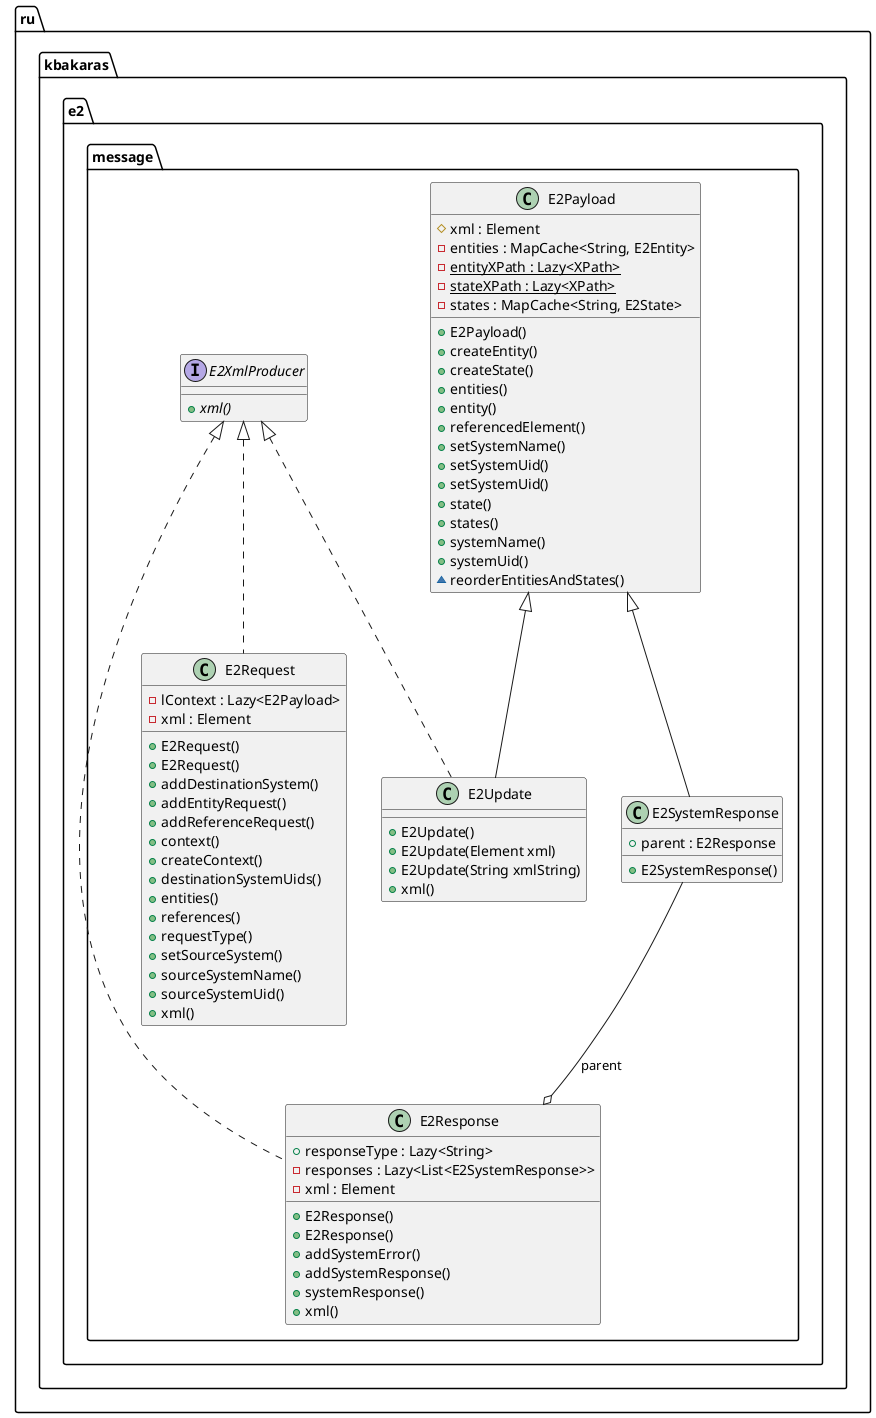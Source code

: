 @startuml

  namespace ru.kbakaras.e2.message {

    E2Request        .up.|> E2XmlProducer
    E2Response       .up.|> E2XmlProducer
    E2SystemResponse -up-|> E2Payload
    E2SystemResponse --o    E2Response : parent
    E2Update         .up.|> E2XmlProducer
    E2Update         -up-|> E2Payload


    interface E2XmlProducer {
        {abstract} + xml()
    }

    class E2Payload {
        # xml : Element
        - entities : MapCache<String, E2Entity>
        {static} - entityXPath : Lazy<XPath>
        {static} - stateXPath : Lazy<XPath>
        - states : MapCache<String, E2State>
        + E2Payload()
        + createEntity()
        + createState()
        + entities()
        + entity()
        + referencedElement()
        + setSystemName()
        + setSystemUid()
        + setSystemUid()
        + state()
        + states()
        + systemName()
        + systemUid()
        ~ reorderEntitiesAndStates()
    }

    class E2Request {
        - lContext : Lazy<E2Payload>
        - xml : Element
        + E2Request()
        + E2Request()
        + addDestinationSystem()
        + addEntityRequest()
        + addReferenceRequest()
        + context()
        + createContext()
        + destinationSystemUids()
        + entities()
        + references()
        + requestType()
        + setSourceSystem()
        + sourceSystemName()
        + sourceSystemUid()
        + xml()
    }

    class E2Response {
        + responseType : Lazy<String>
        - responses : Lazy<List<E2SystemResponse>>
        - xml : Element
        + E2Response()
        + E2Response()
        + addSystemError()
        + addSystemResponse()
        + systemResponse()
        + xml()
    }

    class E2SystemResponse {
        + parent : E2Response
        + E2SystemResponse()
    }

    class E2Update {
        + E2Update()
        + E2Update(Element xml)
        + E2Update(String xmlString)
        + xml()
    }

  }

@enduml